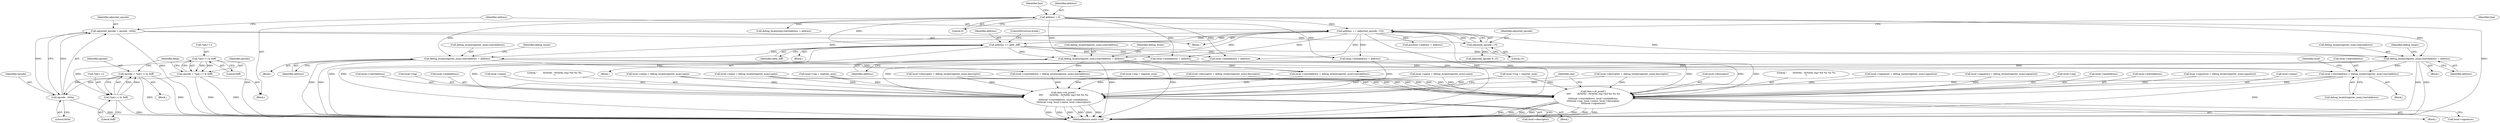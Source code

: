 digraph "0_radare2_252afb1cff9676f3ae1f341a28448bf2c8b6e308@pointer" {
"1000717" [label="(Call,local->startAddress = debug_locals[register_num].startAddress)"];
"1000910" [label="(Call,debug_locals[register_num].startAddress = address)"];
"1000951" [label="(Call,address += (adjusted_opcode / 15))"];
"1000953" [label="(Call,adjusted_opcode / 15)"];
"1000946" [label="(Call,adjusted_opcode = opcode - 0x0a)"];
"1000948" [label="(Call,opcode - 0x0a)"];
"1000997" [label="(Call,opcode = *(p4++) & 0xff)"];
"1000999" [label="(Call,*(p4++) & 0xff)"];
"1000409" [label="(Call,*(p4++) & 0xff)"];
"1000407" [label="(Call,opcode = *(p4++) & 0xff)"];
"1000201" [label="(Call,address = 0)"];
"1000437" [label="(Call,address += addr_diff)"];
"1000595" [label="(Call,debug_locals[register_num].startAddress = address)"];
"1000771" [label="(Call,debug_locals[register_num].startAddress = address)"];
"1001079" [label="(Call,rbin->cb_printf (\n\t\t\t\t\"        0x%04x - 0x%04x reg=%d %s %s %s\n\",\n\t\t\t\tlocal->startAddress, local->endAddress,\n\t\t\t\tlocal->reg, local->name, local->descriptor,\n\t\t\t\tlocal->signature))"];
"1001101" [label="(Call,rbin->cb_printf (\n\t\t\t\t\"        0x%04x - 0x%04x reg=%d %s %s\n\",\n\t\t\t\tlocal->startAddress, local->endAddress,\n\t\t\t\tlocal->reg, local->name, local->descriptor))"];
"1000869" [label="(Call,local->reg = register_num)"];
"1001003" [label="(Literal,0xff)"];
"1001112" [label="(Call,local->name)"];
"1000384" [label="(Call,debug_locals[reg].startAddress = address)"];
"1000946" [label="(Call,adjusted_opcode = opcode - 0x0a)"];
"1000954" [label="(Identifier,adjusted_opcode)"];
"1000950" [label="(Literal,0x0a)"];
"1000618" [label="(Block,)"];
"1000777" [label="(Identifier,address)"];
"1000772" [label="(Call,debug_locals[register_num].startAddress)"];
"1001080" [label="(Literal,\"        0x%04x - 0x%04x reg=%d %s %s %s\n\")"];
"1000437" [label="(Call,address += addr_diff)"];
"1000605" [label="(Identifier,debug_locals)"];
"1000717" [label="(Call,local->startAddress = debug_locals[register_num].startAddress)"];
"1000407" [label="(Call,opcode = *(p4++) & 0xff)"];
"1000550" [label="(Call,local->signature = debug_locals[register_num].signature)"];
"1000439" [label="(Identifier,addr_diff)"];
"1000440" [label="(ControlStructure,break;)"];
"1000699" [label="(Call,local->name = debug_locals[register_num].name)"];
"1000410" [label="(Call,*(p4++))"];
"1000426" [label="(Block,)"];
"1001106" [label="(Call,local->endAddress)"];
"1000909" [label="(Block,)"];
"1001115" [label="(Call,local->descriptor)"];
"1000438" [label="(Identifier,address)"];
"1000771" [label="(Call,debug_locals[register_num].startAddress = address)"];
"1000726" [label="(Call,local->signature = debug_locals[register_num].signature)"];
"1000123" [label="(Block,)"];
"1000595" [label="(Call,debug_locals[register_num].startAddress = address)"];
"1001087" [label="(Call,local->reg)"];
"1000532" [label="(Call,local->descriptor = debug_locals[register_num].descriptor)"];
"1000961" [label="(Call,adjusted_opcode % 15)"];
"1000203" [label="(Literal,0)"];
"1000541" [label="(Call,local->startAddress = debug_locals[register_num].startAddress)"];
"1000944" [label="(Block,)"];
"1001000" [label="(Call,*(p4++))"];
"1000916" [label="(Identifier,address)"];
"1000569" [label="(Call,local->endAddress = address)"];
"1000523" [label="(Call,local->name = debug_locals[register_num].name)"];
"1001084" [label="(Call,local->endAddress)"];
"1001193" [label="(MethodReturn,static void)"];
"1000596" [label="(Call,debug_locals[register_num].startAddress)"];
"1001078" [label="(Block,)"];
"1000846" [label="(Call,local->startAddress = debug_locals[register_num].startAddress)"];
"1000949" [label="(Identifier,opcode)"];
"1000948" [label="(Call,opcode - 0x0a)"];
"1000999" [label="(Call,*(p4++) & 0xff)"];
"1001102" [label="(Literal,\"        0x%04x - 0x%04x reg=%d %s %s\n\")"];
"1001120" [label="(Identifier,reg)"];
"1000947" [label="(Identifier,adjusted_opcode)"];
"1000201" [label="(Call,address = 0)"];
"1000413" [label="(Literal,0xff)"];
"1000708" [label="(Call,local->descriptor = debug_locals[register_num].descriptor)"];
"1000957" [label="(Identifier,line)"];
"1000828" [label="(Call,local->name = debug_locals[register_num].name)"];
"1000206" [label="(Identifier,line)"];
"1000564" [label="(Call,local->reg = register_num)"];
"1001101" [label="(Call,rbin->cb_printf (\n\t\t\t\t\"        0x%04x - 0x%04x reg=%d %s %s\n\",\n\t\t\t\tlocal->startAddress, local->endAddress,\n\t\t\t\tlocal->reg, local->name, local->descriptor))"];
"1001081" [label="(Call,local->startAddress)"];
"1000855" [label="(Call,local->signature = debug_locals[register_num].signature)"];
"1000983" [label="(Call,position->address = address)"];
"1000728" [label="(Identifier,local)"];
"1000409" [label="(Call,*(p4++) & 0xff)"];
"1001100" [label="(Block,)"];
"1000202" [label="(Identifier,address)"];
"1000920" [label="(Identifier,debug_locals)"];
"1000953" [label="(Call,adjusted_opcode / 15)"];
"1000601" [label="(Identifier,address)"];
"1001096" [label="(Call,local->signature)"];
"1000781" [label="(Identifier,debug_locals)"];
"1000911" [label="(Call,debug_locals[register_num].startAddress)"];
"1001103" [label="(Call,local->startAddress)"];
"1001109" [label="(Call,local->reg)"];
"1000745" [label="(Call,local->endAddress = address)"];
"1000874" [label="(Call,local->endAddress = address)"];
"1000415" [label="(Identifier,keep)"];
"1000416" [label="(Block,)"];
"1000955" [label="(Literal,15)"];
"1001079" [label="(Call,rbin->cb_printf (\n\t\t\t\t\"        0x%04x - 0x%04x reg=%d %s %s %s\n\",\n\t\t\t\tlocal->startAddress, local->endAddress,\n\t\t\t\tlocal->reg, local->name, local->descriptor,\n\t\t\t\tlocal->signature))"];
"1001090" [label="(Call,local->name)"];
"1000910" [label="(Call,debug_locals[register_num].startAddress = address)"];
"1000951" [label="(Call,address += (adjusted_opcode / 15))"];
"1000721" [label="(Call,debug_locals[register_num].startAddress)"];
"1001093" [label="(Call,local->descriptor)"];
"1000952" [label="(Identifier,address)"];
"1000408" [label="(Identifier,opcode)"];
"1000997" [label="(Call,opcode = *(p4++) & 0xff)"];
"1000718" [label="(Call,local->startAddress)"];
"1000684" [label="(Block,)"];
"1000837" [label="(Call,local->descriptor = debug_locals[register_num].descriptor)"];
"1000998" [label="(Identifier,opcode)"];
"1000740" [label="(Call,local->reg = register_num)"];
"1000455" [label="(Block,)"];
"1000717" -> "1000684"  [label="AST: "];
"1000717" -> "1000721"  [label="CFG: "];
"1000718" -> "1000717"  [label="AST: "];
"1000721" -> "1000717"  [label="AST: "];
"1000728" -> "1000717"  [label="CFG: "];
"1000717" -> "1001193"  [label="DDG: "];
"1000910" -> "1000717"  [label="DDG: "];
"1000595" -> "1000717"  [label="DDG: "];
"1000771" -> "1000717"  [label="DDG: "];
"1000717" -> "1001079"  [label="DDG: "];
"1000717" -> "1001101"  [label="DDG: "];
"1000910" -> "1000909"  [label="AST: "];
"1000910" -> "1000916"  [label="CFG: "];
"1000911" -> "1000910"  [label="AST: "];
"1000916" -> "1000910"  [label="AST: "];
"1000920" -> "1000910"  [label="CFG: "];
"1000910" -> "1001193"  [label="DDG: "];
"1000910" -> "1001193"  [label="DDG: "];
"1000910" -> "1000541"  [label="DDG: "];
"1000910" -> "1000846"  [label="DDG: "];
"1000951" -> "1000910"  [label="DDG: "];
"1000201" -> "1000910"  [label="DDG: "];
"1000437" -> "1000910"  [label="DDG: "];
"1000951" -> "1000944"  [label="AST: "];
"1000951" -> "1000953"  [label="CFG: "];
"1000952" -> "1000951"  [label="AST: "];
"1000953" -> "1000951"  [label="AST: "];
"1000957" -> "1000951"  [label="CFG: "];
"1000951" -> "1001193"  [label="DDG: "];
"1000951" -> "1001193"  [label="DDG: "];
"1000951" -> "1000437"  [label="DDG: "];
"1000951" -> "1000569"  [label="DDG: "];
"1000951" -> "1000595"  [label="DDG: "];
"1000951" -> "1000745"  [label="DDG: "];
"1000951" -> "1000771"  [label="DDG: "];
"1000951" -> "1000874"  [label="DDG: "];
"1000953" -> "1000951"  [label="DDG: "];
"1000953" -> "1000951"  [label="DDG: "];
"1000201" -> "1000951"  [label="DDG: "];
"1000437" -> "1000951"  [label="DDG: "];
"1000951" -> "1000983"  [label="DDG: "];
"1000953" -> "1000955"  [label="CFG: "];
"1000954" -> "1000953"  [label="AST: "];
"1000955" -> "1000953"  [label="AST: "];
"1000946" -> "1000953"  [label="DDG: "];
"1000953" -> "1000961"  [label="DDG: "];
"1000946" -> "1000944"  [label="AST: "];
"1000946" -> "1000948"  [label="CFG: "];
"1000947" -> "1000946"  [label="AST: "];
"1000948" -> "1000946"  [label="AST: "];
"1000952" -> "1000946"  [label="CFG: "];
"1000946" -> "1001193"  [label="DDG: "];
"1000948" -> "1000946"  [label="DDG: "];
"1000948" -> "1000946"  [label="DDG: "];
"1000948" -> "1000950"  [label="CFG: "];
"1000949" -> "1000948"  [label="AST: "];
"1000950" -> "1000948"  [label="AST: "];
"1000948" -> "1001193"  [label="DDG: "];
"1000997" -> "1000948"  [label="DDG: "];
"1000407" -> "1000948"  [label="DDG: "];
"1000997" -> "1000416"  [label="AST: "];
"1000997" -> "1000999"  [label="CFG: "];
"1000998" -> "1000997"  [label="AST: "];
"1000999" -> "1000997"  [label="AST: "];
"1000415" -> "1000997"  [label="CFG: "];
"1000997" -> "1001193"  [label="DDG: "];
"1000997" -> "1001193"  [label="DDG: "];
"1000999" -> "1000997"  [label="DDG: "];
"1000999" -> "1000997"  [label="DDG: "];
"1000999" -> "1001003"  [label="CFG: "];
"1001000" -> "1000999"  [label="AST: "];
"1001003" -> "1000999"  [label="AST: "];
"1000999" -> "1001193"  [label="DDG: "];
"1000409" -> "1000999"  [label="DDG: "];
"1000409" -> "1000407"  [label="AST: "];
"1000409" -> "1000413"  [label="CFG: "];
"1000410" -> "1000409"  [label="AST: "];
"1000413" -> "1000409"  [label="AST: "];
"1000407" -> "1000409"  [label="CFG: "];
"1000409" -> "1001193"  [label="DDG: "];
"1000409" -> "1000407"  [label="DDG: "];
"1000409" -> "1000407"  [label="DDG: "];
"1000407" -> "1000123"  [label="AST: "];
"1000408" -> "1000407"  [label="AST: "];
"1000415" -> "1000407"  [label="CFG: "];
"1000407" -> "1001193"  [label="DDG: "];
"1000407" -> "1001193"  [label="DDG: "];
"1000201" -> "1000123"  [label="AST: "];
"1000201" -> "1000203"  [label="CFG: "];
"1000202" -> "1000201"  [label="AST: "];
"1000203" -> "1000201"  [label="AST: "];
"1000206" -> "1000201"  [label="CFG: "];
"1000201" -> "1001193"  [label="DDG: "];
"1000201" -> "1000384"  [label="DDG: "];
"1000201" -> "1000437"  [label="DDG: "];
"1000201" -> "1000569"  [label="DDG: "];
"1000201" -> "1000595"  [label="DDG: "];
"1000201" -> "1000745"  [label="DDG: "];
"1000201" -> "1000771"  [label="DDG: "];
"1000201" -> "1000874"  [label="DDG: "];
"1000437" -> "1000426"  [label="AST: "];
"1000437" -> "1000439"  [label="CFG: "];
"1000438" -> "1000437"  [label="AST: "];
"1000439" -> "1000437"  [label="AST: "];
"1000440" -> "1000437"  [label="CFG: "];
"1000437" -> "1001193"  [label="DDG: "];
"1000437" -> "1001193"  [label="DDG: "];
"1000437" -> "1000569"  [label="DDG: "];
"1000437" -> "1000595"  [label="DDG: "];
"1000437" -> "1000745"  [label="DDG: "];
"1000437" -> "1000771"  [label="DDG: "];
"1000437" -> "1000874"  [label="DDG: "];
"1000595" -> "1000455"  [label="AST: "];
"1000595" -> "1000601"  [label="CFG: "];
"1000596" -> "1000595"  [label="AST: "];
"1000601" -> "1000595"  [label="AST: "];
"1000605" -> "1000595"  [label="CFG: "];
"1000595" -> "1001193"  [label="DDG: "];
"1000595" -> "1001193"  [label="DDG: "];
"1000595" -> "1000541"  [label="DDG: "];
"1000595" -> "1000846"  [label="DDG: "];
"1000771" -> "1000618"  [label="AST: "];
"1000771" -> "1000777"  [label="CFG: "];
"1000772" -> "1000771"  [label="AST: "];
"1000777" -> "1000771"  [label="AST: "];
"1000781" -> "1000771"  [label="CFG: "];
"1000771" -> "1001193"  [label="DDG: "];
"1000771" -> "1001193"  [label="DDG: "];
"1000771" -> "1000541"  [label="DDG: "];
"1000771" -> "1000846"  [label="DDG: "];
"1001079" -> "1001078"  [label="AST: "];
"1001079" -> "1001096"  [label="CFG: "];
"1001080" -> "1001079"  [label="AST: "];
"1001081" -> "1001079"  [label="AST: "];
"1001084" -> "1001079"  [label="AST: "];
"1001087" -> "1001079"  [label="AST: "];
"1001090" -> "1001079"  [label="AST: "];
"1001093" -> "1001079"  [label="AST: "];
"1001096" -> "1001079"  [label="AST: "];
"1001120" -> "1001079"  [label="CFG: "];
"1001079" -> "1001193"  [label="DDG: "];
"1001079" -> "1001193"  [label="DDG: "];
"1001079" -> "1001193"  [label="DDG: "];
"1001079" -> "1001193"  [label="DDG: "];
"1001079" -> "1001193"  [label="DDG: "];
"1001079" -> "1001193"  [label="DDG: "];
"1001079" -> "1001193"  [label="DDG: "];
"1000541" -> "1001079"  [label="DDG: "];
"1000846" -> "1001079"  [label="DDG: "];
"1000745" -> "1001079"  [label="DDG: "];
"1000569" -> "1001079"  [label="DDG: "];
"1000874" -> "1001079"  [label="DDG: "];
"1000869" -> "1001079"  [label="DDG: "];
"1000564" -> "1001079"  [label="DDG: "];
"1000740" -> "1001079"  [label="DDG: "];
"1000699" -> "1001079"  [label="DDG: "];
"1000828" -> "1001079"  [label="DDG: "];
"1000523" -> "1001079"  [label="DDG: "];
"1000532" -> "1001079"  [label="DDG: "];
"1000708" -> "1001079"  [label="DDG: "];
"1000837" -> "1001079"  [label="DDG: "];
"1000726" -> "1001079"  [label="DDG: "];
"1000550" -> "1001079"  [label="DDG: "];
"1000855" -> "1001079"  [label="DDG: "];
"1001101" -> "1001100"  [label="AST: "];
"1001101" -> "1001115"  [label="CFG: "];
"1001102" -> "1001101"  [label="AST: "];
"1001103" -> "1001101"  [label="AST: "];
"1001106" -> "1001101"  [label="AST: "];
"1001109" -> "1001101"  [label="AST: "];
"1001112" -> "1001101"  [label="AST: "];
"1001115" -> "1001101"  [label="AST: "];
"1001120" -> "1001101"  [label="CFG: "];
"1001101" -> "1001193"  [label="DDG: "];
"1001101" -> "1001193"  [label="DDG: "];
"1001101" -> "1001193"  [label="DDG: "];
"1001101" -> "1001193"  [label="DDG: "];
"1001101" -> "1001193"  [label="DDG: "];
"1001101" -> "1001193"  [label="DDG: "];
"1000541" -> "1001101"  [label="DDG: "];
"1000846" -> "1001101"  [label="DDG: "];
"1000745" -> "1001101"  [label="DDG: "];
"1000569" -> "1001101"  [label="DDG: "];
"1000874" -> "1001101"  [label="DDG: "];
"1000869" -> "1001101"  [label="DDG: "];
"1000564" -> "1001101"  [label="DDG: "];
"1000740" -> "1001101"  [label="DDG: "];
"1000699" -> "1001101"  [label="DDG: "];
"1000828" -> "1001101"  [label="DDG: "];
"1000523" -> "1001101"  [label="DDG: "];
"1000532" -> "1001101"  [label="DDG: "];
"1000708" -> "1001101"  [label="DDG: "];
"1000837" -> "1001101"  [label="DDG: "];
}
